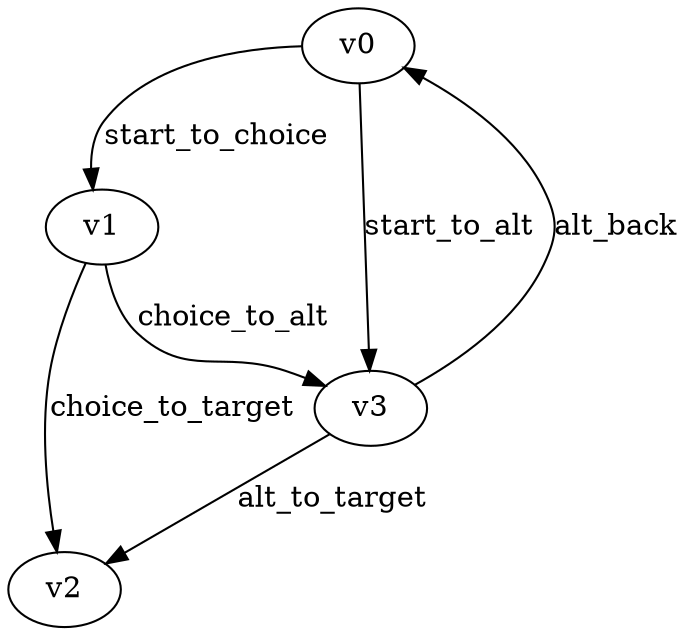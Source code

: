 digraph BasicReachability {
    /*
     * Basic Reachability Game
     * 
     * Simple 4-vertex game where Player 0 tries to reach the target
     * and Player 1 tries to prevent it. No temporal constraints.
     */
    
    // Player 0 vertices (minimizer - tries to reach target)
    v0 [name="v0", player=0];           // Start vertex
    v2 [name="v2", player=0, target=1]; // Target vertex
    
    // Player 1 vertices (maximizer - tries to prevent reaching target)
    v1 [name="v1", player=1];           // Choice point
    v3 [name="v3", player=1];           // Alternative path
    
    // Edges (no temporal constraints)
    v0 -> v1 [label="start_to_choice"];
    v0 -> v3 [label="start_to_alt"];
    v1 -> v2 [label="choice_to_target"];
    v1 -> v3 [label="choice_to_alt"];
    v3 -> v0 [label="alt_back"];
    v3 -> v2 [label="alt_to_target"];
}
